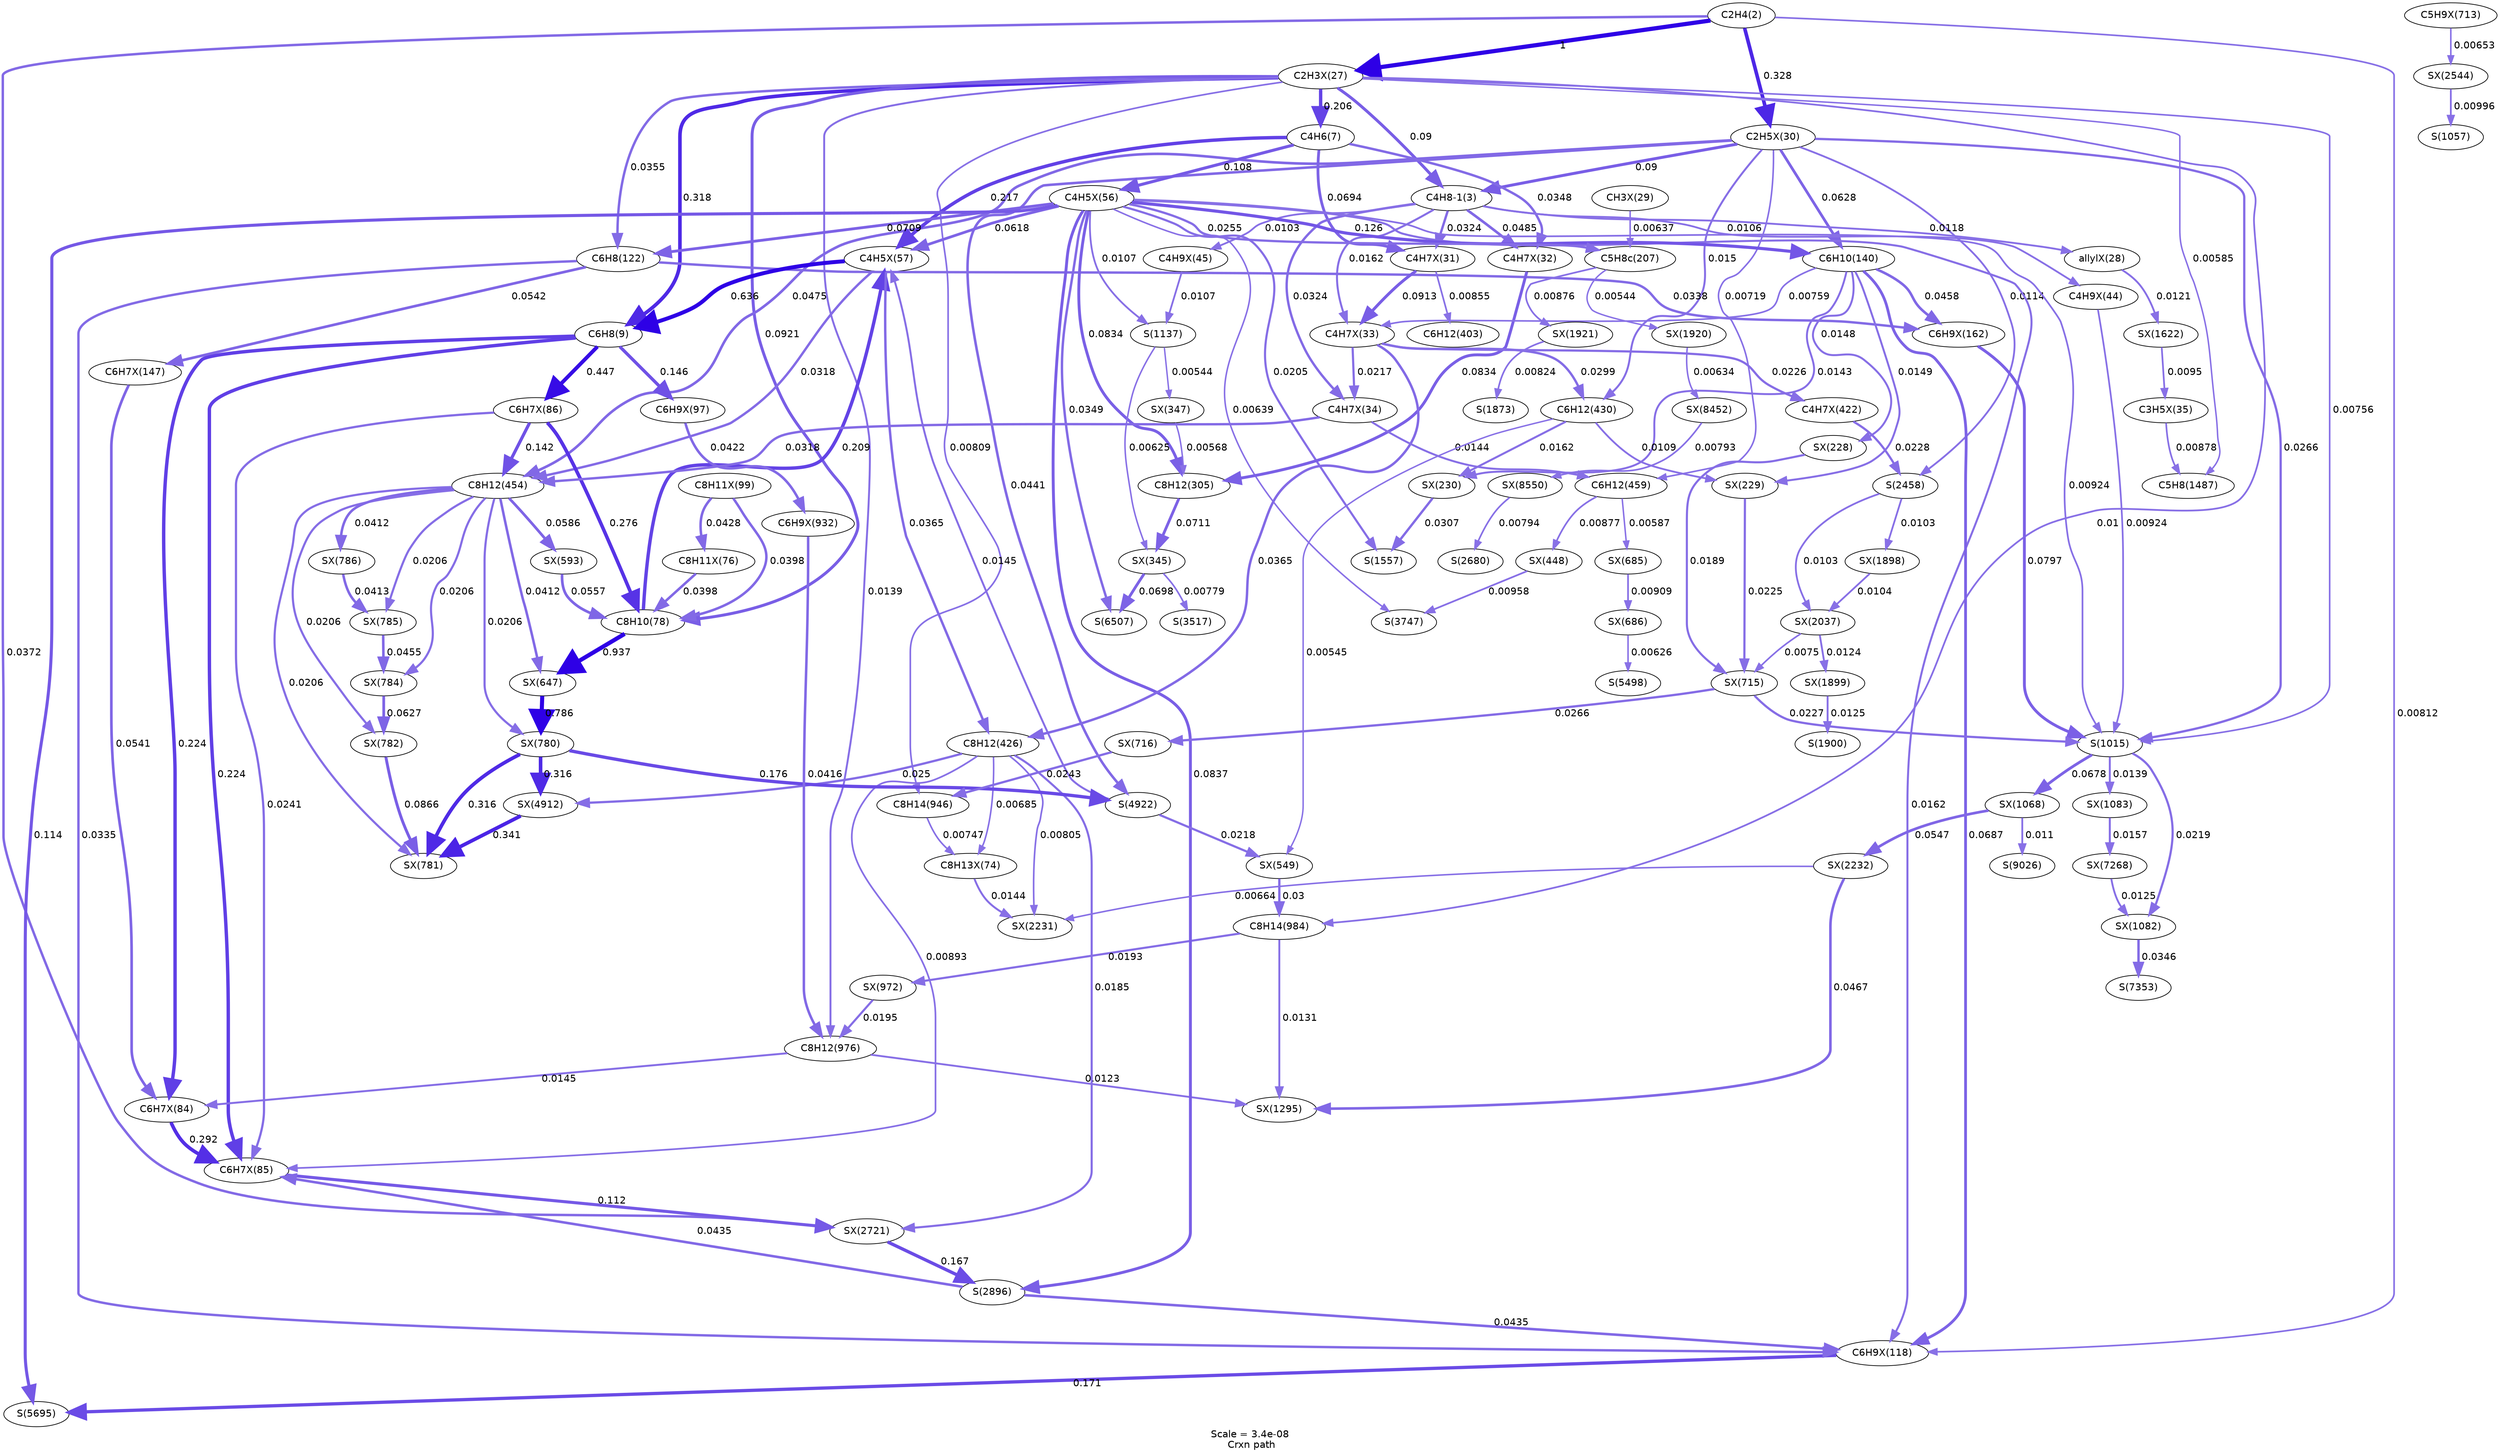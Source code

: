 digraph reaction_paths {
center=1;
s5 -> s70[fontname="Helvetica", style="setlinewidth(6)", arrowsize=3, color="0.7, 1.5, 0.9"
, label=" 1"];
s5 -> s73[fontname="Helvetica", style="setlinewidth(5.16)", arrowsize=2.58, color="0.7, 0.828, 0.9"
, label=" 0.328"];
s5 -> s157[fontname="Helvetica", style="setlinewidth(3.51)", arrowsize=1.76, color="0.7, 0.537, 0.9"
, label=" 0.0372"];
s5 -> s97[fontname="Helvetica", style="setlinewidth(2.37)", arrowsize=1.18, color="0.7, 0.508, 0.9"
, label=" 0.00812"];
s70 -> s8[fontname="Helvetica", style="setlinewidth(4.81)", arrowsize=2.4, color="0.7, 0.706, 0.9"
, label=" 0.206"];
s70 -> s9[fontname="Helvetica", style="setlinewidth(5.14)", arrowsize=2.57, color="0.7, 0.818, 0.9"
, label=" 0.318"];
s70 -> s6[fontname="Helvetica", style="setlinewidth(4.18)", arrowsize=2.09, color="0.7, 0.59, 0.9"
, label=" 0.09"];
s70 -> s12[fontname="Helvetica", style="setlinewidth(3.48)", arrowsize=1.74, color="0.7, 0.535, 0.9"
, label=" 0.0355"];
s70 -> s11[fontname="Helvetica", style="setlinewidth(4.2)", arrowsize=2.1, color="0.7, 0.592, 0.9"
, label=" 0.0921"];
s70 -> s32[fontname="Helvetica", style="setlinewidth(2.31)", arrowsize=1.16, color="0.7, 0.508, 0.9"
, label=" 0.00756"];
s70 -> s30[fontname="Helvetica", style="setlinewidth(2.77)", arrowsize=1.38, color="0.7, 0.514, 0.9"
, label=" 0.0139"];
s70 -> s29[fontname="Helvetica", style="setlinewidth(2.36)", arrowsize=1.18, color="0.7, 0.508, 0.9"
, label=" 0.00809"];
s70 -> s31[fontname="Helvetica", style="setlinewidth(2.52)", arrowsize=1.26, color="0.7, 0.51, 0.9"
, label=" 0.01"];
s70 -> s38[fontname="Helvetica", style="setlinewidth(2.12)", arrowsize=1.06, color="0.7, 0.506, 0.9"
, label=" 0.00585"];
s8 -> s86[fontname="Helvetica", style="setlinewidth(4.85)", arrowsize=2.42, color="0.7, 0.717, 0.9"
, label=" 0.217"];
s8 -> s85[fontname="Helvetica", style="setlinewidth(4.32)", arrowsize=2.16, color="0.7, 0.608, 0.9"
, label=" 0.108"];
s8 -> s75[fontname="Helvetica", style="setlinewidth(3.46)", arrowsize=1.73, color="0.7, 0.535, 0.9"
, label=" 0.0348"];
s8 -> s74[fontname="Helvetica", style="setlinewidth(3.99)", arrowsize=1.99, color="0.7, 0.569, 0.9"
, label=" 0.0694"];
s86 -> s9[fontname="Helvetica", style="setlinewidth(5.66)", arrowsize=2.83, color="0.7, 1.14, 0.9"
, label=" 0.636"];
s85 -> s86[fontname="Helvetica", style="setlinewidth(3.9)", arrowsize=1.95, color="0.7, 0.562, 0.9"
, label=" 0.0618"];
s11 -> s86[fontname="Helvetica", style="setlinewidth(4.82)", arrowsize=2.41, color="0.7, 0.709, 0.9"
, label=" 0.209"];
s86 -> s23[fontname="Helvetica", style="setlinewidth(3.4)", arrowsize=1.7, color="0.7, 0.532, 0.9"
, label=" 0.0318"];
s56 -> s86[fontname="Helvetica", style="setlinewidth(2.8)", arrowsize=1.4, color="0.7, 0.515, 0.9"
, label=" 0.0145"];
s86 -> s21[fontname="Helvetica", style="setlinewidth(3.5)", arrowsize=1.75, color="0.7, 0.536, 0.9"
, label=" 0.0365"];
s9 -> s94[fontname="Helvetica", style="setlinewidth(5.39)", arrowsize=2.7, color="0.7, 0.947, 0.9"
, label=" 0.447"];
s9 -> s95[fontname="Helvetica", style="setlinewidth(4.55)", arrowsize=2.27, color="0.7, 0.646, 0.9"
, label=" 0.146"];
s9 -> s93[fontname="Helvetica", style="setlinewidth(4.87)", arrowsize=2.43, color="0.7, 0.724, 0.9"
, label=" 0.224"];
s9 -> s92[fontname="Helvetica", style="setlinewidth(4.87)", arrowsize=2.43, color="0.7, 0.724, 0.9"
, label=" 0.224"];
s85 -> s12[fontname="Helvetica", style="setlinewidth(4)", arrowsize=2, color="0.7, 0.571, 0.9"
, label=" 0.0709"];
s85 -> s15[fontname="Helvetica", style="setlinewidth(4.43)", arrowsize=2.22, color="0.7, 0.626, 0.9"
, label=" 0.126"];
s85 -> s18[fontname="Helvetica", style="setlinewidth(4.13)", arrowsize=2.06, color="0.7, 0.583, 0.9"
, label=" 0.0834"];
s85 -> s32[fontname="Helvetica", style="setlinewidth(2.46)", arrowsize=1.23, color="0.7, 0.509, 0.9"
, label=" 0.00924"];
s85 -> s36[fontname="Helvetica", style="setlinewidth(2.58)", arrowsize=1.29, color="0.7, 0.511, 0.9"
, label=" 0.0107"];
s85 -> s39[fontname="Helvetica", style="setlinewidth(3.06)", arrowsize=1.53, color="0.7, 0.52, 0.9"
, label=" 0.0205"];
s85 -> s17[fontname="Helvetica", style="setlinewidth(3.23)", arrowsize=1.61, color="0.7, 0.525, 0.9"
, label=" 0.0255"];
s85 -> s47[fontname="Helvetica", style="setlinewidth(4.13)", arrowsize=2.06, color="0.7, 0.584, 0.9"
, label=" 0.0837"];
s85 -> s53[fontname="Helvetica", style="setlinewidth(2.19)", arrowsize=1.09, color="0.7, 0.506, 0.9"
, label=" 0.00639"];
s85 -> s97[fontname="Helvetica", style="setlinewidth(2.89)", arrowsize=1.44, color="0.7, 0.516, 0.9"
, label=" 0.0162"];
s85 -> s60[fontname="Helvetica", style="setlinewidth(4.36)", arrowsize=2.18, color="0.7, 0.614, 0.9"
, label=" 0.114"];
s85 -> s63[fontname="Helvetica", style="setlinewidth(3.47)", arrowsize=1.73, color="0.7, 0.535, 0.9"
, label=" 0.0349"];
s73 -> s6[fontname="Helvetica", style="setlinewidth(4.18)", arrowsize=2.09, color="0.7, 0.59, 0.9"
, label=" 0.09"];
s6 -> s75[fontname="Helvetica", style="setlinewidth(3.71)", arrowsize=1.86, color="0.7, 0.548, 0.9"
, label=" 0.0485"];
s6 -> s74[fontname="Helvetica", style="setlinewidth(3.41)", arrowsize=1.71, color="0.7, 0.532, 0.9"
, label=" 0.0324"];
s6 -> s76[fontname="Helvetica", style="setlinewidth(2.89)", arrowsize=1.44, color="0.7, 0.516, 0.9"
, label=" 0.0162"];
s6 -> s77[fontname="Helvetica", style="setlinewidth(3.41)", arrowsize=1.71, color="0.7, 0.532, 0.9"
, label=" 0.0324"];
s6 -> s81[fontname="Helvetica", style="setlinewidth(2.56)", arrowsize=1.28, color="0.7, 0.511, 0.9"
, label=" 0.0106"];
s6 -> s82[fontname="Helvetica", style="setlinewidth(2.55)", arrowsize=1.27, color="0.7, 0.51, 0.9"
, label=" 0.0103"];
s6 -> s71[fontname="Helvetica", style="setlinewidth(2.65)", arrowsize=1.32, color="0.7, 0.512, 0.9"
, label=" 0.0118"];
s73 -> s15[fontname="Helvetica", style="setlinewidth(3.91)", arrowsize=1.96, color="0.7, 0.563, 0.9"
, label=" 0.0628"];
s73 -> s22[fontname="Helvetica", style="setlinewidth(2.83)", arrowsize=1.41, color="0.7, 0.515, 0.9"
, label=" 0.015"];
s73 -> s24[fontname="Helvetica", style="setlinewidth(2.27)", arrowsize=1.14, color="0.7, 0.507, 0.9"
, label=" 0.00719"];
s73 -> s23[fontname="Helvetica", style="setlinewidth(3.7)", arrowsize=1.85, color="0.7, 0.547, 0.9"
, label=" 0.0475"];
s73 -> s32[fontname="Helvetica", style="setlinewidth(3.26)", arrowsize=1.63, color="0.7, 0.527, 0.9"
, label=" 0.0266"];
s73 -> s43[fontname="Helvetica", style="setlinewidth(2.62)", arrowsize=1.31, color="0.7, 0.511, 0.9"
, label=" 0.0114"];
s73 -> s56[fontname="Helvetica", style="setlinewidth(3.64)", arrowsize=1.82, color="0.7, 0.544, 0.9"
, label=" 0.0441"];
s12 -> s101[fontname="Helvetica", style="setlinewidth(3.8)", arrowsize=1.9, color="0.7, 0.554, 0.9"
, label=" 0.0542"];
s12 -> s97[fontname="Helvetica", style="setlinewidth(3.44)", arrowsize=1.72, color="0.7, 0.534, 0.9"
, label=" 0.0335"];
s12 -> s102[fontname="Helvetica", style="setlinewidth(3.44)", arrowsize=1.72, color="0.7, 0.534, 0.9"
, label=" 0.0338"];
s15 -> s76[fontname="Helvetica", style="setlinewidth(2.31)", arrowsize=1.16, color="0.7, 0.508, 0.9"
, label=" 0.00759"];
s15 -> s105[fontname="Helvetica", style="setlinewidth(2.79)", arrowsize=1.4, color="0.7, 0.514, 0.9"
, label=" 0.0143"];
s15 -> s104[fontname="Helvetica", style="setlinewidth(2.82)", arrowsize=1.41, color="0.7, 0.515, 0.9"
, label=" 0.0149"];
s15 -> s103[fontname="Helvetica", style="setlinewidth(2.82)", arrowsize=1.41, color="0.7, 0.515, 0.9"
, label=" 0.0148"];
s15 -> s97[fontname="Helvetica", style="setlinewidth(3.98)", arrowsize=1.99, color="0.7, 0.569, 0.9"
, label=" 0.0687"];
s15 -> s102[fontname="Helvetica", style="setlinewidth(3.67)", arrowsize=1.84, color="0.7, 0.546, 0.9"
, label=" 0.0458"];
s75 -> s18[fontname="Helvetica", style="setlinewidth(4.13)", arrowsize=2.06, color="0.7, 0.583, 0.9"
, label=" 0.0834"];
s107 -> s18[fontname="Helvetica", style="setlinewidth(2.1)", arrowsize=1.05, color="0.7, 0.506, 0.9"
, label=" 0.00568"];
s18 -> s106[fontname="Helvetica", style="setlinewidth(4)", arrowsize=2, color="0.7, 0.571, 0.9"
, label=" 0.0711"];
s74 -> s76[fontname="Helvetica", style="setlinewidth(4.19)", arrowsize=2.1, color="0.7, 0.591, 0.9"
, label=" 0.0913"];
s74 -> s20[fontname="Helvetica", style="setlinewidth(2.4)", arrowsize=1.2, color="0.7, 0.509, 0.9"
, label=" 0.00855"];
s76 -> s77[fontname="Helvetica", style="setlinewidth(3.11)", arrowsize=1.55, color="0.7, 0.522, 0.9"
, label=" 0.0217"];
s76 -> s22[fontname="Helvetica", style="setlinewidth(3.35)", arrowsize=1.68, color="0.7, 0.53, 0.9"
, label=" 0.0299"];
s76 -> s109[fontname="Helvetica", style="setlinewidth(3.14)", arrowsize=1.57, color="0.7, 0.523, 0.9"
, label=" 0.0226"];
s76 -> s21[fontname="Helvetica", style="setlinewidth(3.5)", arrowsize=1.75, color="0.7, 0.536, 0.9"
, label=" 0.0365"];
s77 -> s24[fontname="Helvetica", style="setlinewidth(2.8)", arrowsize=1.4, color="0.7, 0.514, 0.9"
, label=" 0.0144"];
s77 -> s23[fontname="Helvetica", style="setlinewidth(3.4)", arrowsize=1.7, color="0.7, 0.532, 0.9"
, label=" 0.0318"];
s22 -> s105[fontname="Helvetica", style="setlinewidth(2.89)", arrowsize=1.44, color="0.7, 0.516, 0.9"
, label=" 0.0162"];
s22 -> s104[fontname="Helvetica", style="setlinewidth(2.59)", arrowsize=1.29, color="0.7, 0.511, 0.9"
, label=" 0.0109"];
s22 -> s112[fontname="Helvetica", style="setlinewidth(2.06)", arrowsize=1.03, color="0.7, 0.505, 0.9"
, label=" 0.00545"];
s94 -> s11[fontname="Helvetica", style="setlinewidth(5.03)", arrowsize=2.51, color="0.7, 0.776, 0.9"
, label=" 0.276"];
s94 -> s23[fontname="Helvetica", style="setlinewidth(4.53)", arrowsize=2.26, color="0.7, 0.642, 0.9"
, label=" 0.142"];
s94 -> s93[fontname="Helvetica", style="setlinewidth(3.19)", arrowsize=1.59, color="0.7, 0.524, 0.9"
, label=" 0.0241"];
s114 -> s11[fontname="Helvetica", style="setlinewidth(3.82)", arrowsize=1.91, color="0.7, 0.556, 0.9"
, label=" 0.0557"];
s11 -> s115[fontname="Helvetica", style="setlinewidth(5.95)", arrowsize=2.98, color="0.7, 1.44, 0.9"
, label=" 0.937"];
s96 -> s11[fontname="Helvetica", style="setlinewidth(3.57)", arrowsize=1.78, color="0.7, 0.54, 0.9"
, label=" 0.0398"];
s91 -> s11[fontname="Helvetica", style="setlinewidth(3.57)", arrowsize=1.78, color="0.7, 0.54, 0.9"
, label=" 0.0398"];
s24 -> s110[fontname="Helvetica", style="setlinewidth(2.42)", arrowsize=1.21, color="0.7, 0.509, 0.9"
, label=" 0.00877"];
s24 -> s116[fontname="Helvetica", style="setlinewidth(2.12)", arrowsize=1.06, color="0.7, 0.506, 0.9"
, label=" 0.00587"];
s23 -> s114[fontname="Helvetica", style="setlinewidth(3.86)", arrowsize=1.93, color="0.7, 0.559, 0.9"
, label=" 0.0586"];
s23 -> s115[fontname="Helvetica", style="setlinewidth(3.59)", arrowsize=1.8, color="0.7, 0.541, 0.9"
, label=" 0.0412"];
s23 -> s123[fontname="Helvetica", style="setlinewidth(3.07)", arrowsize=1.53, color="0.7, 0.521, 0.9"
, label=" 0.0206"];
s23 -> s124[fontname="Helvetica", style="setlinewidth(3.07)", arrowsize=1.53, color="0.7, 0.521, 0.9"
, label=" 0.0206"];
s23 -> s125[fontname="Helvetica", style="setlinewidth(3.07)", arrowsize=1.53, color="0.7, 0.521, 0.9"
, label=" 0.0206"];
s23 -> s126[fontname="Helvetica", style="setlinewidth(3.07)", arrowsize=1.53, color="0.7, 0.521, 0.9"
, label=" 0.0206"];
s23 -> s127[fontname="Helvetica", style="setlinewidth(3.07)", arrowsize=1.53, color="0.7, 0.521, 0.9"
, label=" 0.0206"];
s23 -> s128[fontname="Helvetica", style="setlinewidth(3.59)", arrowsize=1.8, color="0.7, 0.541, 0.9"
, label=" 0.0412"];
s95 -> s129[fontname="Helvetica", style="setlinewidth(3.61)", arrowsize=1.81, color="0.7, 0.542, 0.9"
, label=" 0.0422"];
s129 -> s30[fontname="Helvetica", style="setlinewidth(3.6)", arrowsize=1.8, color="0.7, 0.542, 0.9"
, label=" 0.0416"];
s81 -> s32[fontname="Helvetica", style="setlinewidth(2.46)", arrowsize=1.23, color="0.7, 0.509, 0.9"
, label=" 0.00924"];
s120 -> s32[fontname="Helvetica", style="setlinewidth(3.14)", arrowsize=1.57, color="0.7, 0.523, 0.9"
, label=" 0.0227"];
s102 -> s32[fontname="Helvetica", style="setlinewidth(4.09)", arrowsize=2.05, color="0.7, 0.58, 0.9"
, label=" 0.0797"];
s32 -> s133[fontname="Helvetica", style="setlinewidth(2.77)", arrowsize=1.39, color="0.7, 0.514, 0.9"
, label=" 0.0139"];
s32 -> s132[fontname="Helvetica", style="setlinewidth(3.12)", arrowsize=1.56, color="0.7, 0.522, 0.9"
, label=" 0.0219"];
s32 -> s131[fontname="Helvetica", style="setlinewidth(3.97)", arrowsize=1.98, color="0.7, 0.568, 0.9"
, label=" 0.0678"];
s82 -> s36[fontname="Helvetica", style="setlinewidth(2.58)", arrowsize=1.29, color="0.7, 0.511, 0.9"
, label=" 0.0107"];
s36 -> s107[fontname="Helvetica", style="setlinewidth(2.06)", arrowsize=1.03, color="0.7, 0.505, 0.9"
, label=" 0.00544"];
s36 -> s106[fontname="Helvetica", style="setlinewidth(2.17)", arrowsize=1.08, color="0.7, 0.506, 0.9"
, label=" 0.00625"];
s30 -> s92[fontname="Helvetica", style="setlinewidth(2.81)", arrowsize=1.4, color="0.7, 0.515, 0.9"
, label=" 0.0145"];
s130 -> s30[fontname="Helvetica", style="setlinewidth(3.03)", arrowsize=1.51, color="0.7, 0.52, 0.9"
, label=" 0.0195"];
s30 -> s135[fontname="Helvetica", style="setlinewidth(2.68)", arrowsize=1.34, color="0.7, 0.512, 0.9"
, label=" 0.0123"];
s72 -> s17[fontname="Helvetica", style="setlinewidth(2.18)", arrowsize=1.09, color="0.7, 0.506, 0.9"
, label=" 0.00637"];
s105 -> s39[fontname="Helvetica", style="setlinewidth(3.37)", arrowsize=1.69, color="0.7, 0.531, 0.9"
, label=" 0.0307"];
s71 -> s137[fontname="Helvetica", style="setlinewidth(2.67)", arrowsize=1.33, color="0.7, 0.512, 0.9"
, label=" 0.0121"];
s137 -> s78[fontname="Helvetica", style="setlinewidth(2.48)", arrowsize=1.24, color="0.7, 0.51, 0.9"
, label=" 0.0095"];
s17 -> s142[fontname="Helvetica", style="setlinewidth(2.42)", arrowsize=1.21, color="0.7, 0.509, 0.9"
, label=" 0.00876"];
s17 -> s141[fontname="Helvetica", style="setlinewidth(2.06)", arrowsize=1.03, color="0.7, 0.505, 0.9"
, label=" 0.00544"];
s78 -> s38[fontname="Helvetica", style="setlinewidth(2.42)", arrowsize=1.21, color="0.7, 0.509, 0.9"
, label=" 0.00878"];
s121 -> s29[fontname="Helvetica", style="setlinewidth(3.19)", arrowsize=1.6, color="0.7, 0.524, 0.9"
, label=" 0.0243"];
s29 -> s89[fontname="Helvetica", style="setlinewidth(2.3)", arrowsize=1.15, color="0.7, 0.507, 0.9"
, label=" 0.00747"];
s104 -> s120[fontname="Helvetica", style="setlinewidth(3.13)", arrowsize=1.57, color="0.7, 0.522, 0.9"
, label=" 0.0225"];
s120 -> s121[fontname="Helvetica", style="setlinewidth(3.26)", arrowsize=1.63, color="0.7, 0.527, 0.9"
, label=" 0.0266"];
s103 -> s120[fontname="Helvetica", style="setlinewidth(3)", arrowsize=1.5, color="0.7, 0.519, 0.9"
, label=" 0.0189"];
s143 -> s120[fontname="Helvetica", style="setlinewidth(2.31)", arrowsize=1.15, color="0.7, 0.507, 0.9"
, label=" 0.0075"];
s109 -> s43[fontname="Helvetica", style="setlinewidth(3.14)", arrowsize=1.57, color="0.7, 0.523, 0.9"
, label=" 0.0228"];
s43 -> s143[fontname="Helvetica", style="setlinewidth(2.55)", arrowsize=1.27, color="0.7, 0.51, 0.9"
, label=" 0.0103"];
s43 -> s139[fontname="Helvetica", style="setlinewidth(2.55)", arrowsize=1.27, color="0.7, 0.51, 0.9"
, label=" 0.0103"];
s92 -> s93[fontname="Helvetica", style="setlinewidth(5.07)", arrowsize=2.54, color="0.7, 0.792, 0.9"
, label=" 0.292"];
s93 -> s157[fontname="Helvetica", style="setlinewidth(4.34)", arrowsize=2.17, color="0.7, 0.612, 0.9"
, label=" 0.112"];
s47 -> s93[fontname="Helvetica", style="setlinewidth(3.63)", arrowsize=1.82, color="0.7, 0.543, 0.9"
, label=" 0.0435"];
s21 -> s93[fontname="Helvetica", style="setlinewidth(2.44)", arrowsize=1.22, color="0.7, 0.509, 0.9"
, label=" 0.00893"];
s101 -> s92[fontname="Helvetica", style="setlinewidth(3.8)", arrowsize=1.9, color="0.7, 0.554, 0.9"
, label=" 0.0541"];
s157 -> s47[fontname="Helvetica", style="setlinewidth(4.65)", arrowsize=2.33, color="0.7, 0.667, 0.9"
, label=" 0.167"];
s21 -> s157[fontname="Helvetica", style="setlinewidth(2.99)", arrowsize=1.49, color="0.7, 0.519, 0.9"
, label=" 0.0185"];
s47 -> s97[fontname="Helvetica", style="setlinewidth(3.63)", arrowsize=1.82, color="0.7, 0.543, 0.9"
, label=" 0.0435"];
s110 -> s53[fontname="Helvetica", style="setlinewidth(2.49)", arrowsize=1.25, color="0.7, 0.51, 0.9"
, label=" 0.00958"];
s112 -> s31[fontname="Helvetica", style="setlinewidth(3.35)", arrowsize=1.68, color="0.7, 0.53, 0.9"
, label=" 0.03"];
s31 -> s130[fontname="Helvetica", style="setlinewidth(3.02)", arrowsize=1.51, color="0.7, 0.519, 0.9"
, label=" 0.0193"];
s31 -> s135[fontname="Helvetica", style="setlinewidth(2.73)", arrowsize=1.36, color="0.7, 0.513, 0.9"
, label=" 0.0131"];
s139 -> s143[fontname="Helvetica", style="setlinewidth(2.55)", arrowsize=1.28, color="0.7, 0.51, 0.9"
, label=" 0.0104"];
s143 -> s140[fontname="Helvetica", style="setlinewidth(2.69)", arrowsize=1.34, color="0.7, 0.512, 0.9"
, label=" 0.0124"];
s140 -> s42[fontname="Helvetica", style="setlinewidth(2.69)", arrowsize=1.34, color="0.7, 0.512, 0.9"
, label=" 0.0125"];
s115 -> s123[fontname="Helvetica", style="setlinewidth(5.82)", arrowsize=2.91, color="0.7, 1.29, 0.9"
, label=" 0.786"];
s123 -> s56[fontname="Helvetica", style="setlinewidth(4.69)", arrowsize=2.35, color="0.7, 0.676, 0.9"
, label=" 0.176"];
s123 -> s124[fontname="Helvetica", style="setlinewidth(5.13)", arrowsize=2.56, color="0.7, 0.816, 0.9"
, label=" 0.316"];
s123 -> s161[fontname="Helvetica", style="setlinewidth(5.13)", arrowsize=2.56, color="0.7, 0.816, 0.9"
, label=" 0.316"];
s56 -> s112[fontname="Helvetica", style="setlinewidth(3.11)", arrowsize=1.56, color="0.7, 0.522, 0.9"
, label=" 0.0218"];
s153 -> s35[fontname="Helvetica", style="setlinewidth(2.52)", arrowsize=1.26, color="0.7, 0.51, 0.9"
, label=" 0.00996"];
s118 -> s153[fontname="Helvetica", style="setlinewidth(2.2)", arrowsize=1.1, color="0.7, 0.507, 0.9"
, label=" 0.00653"];
s116 -> s117[fontname="Helvetica", style="setlinewidth(2.45)", arrowsize=1.23, color="0.7, 0.509, 0.9"
, label=" 0.00909"];
s117 -> s58[fontname="Helvetica", style="setlinewidth(2.17)", arrowsize=1.08, color="0.7, 0.506, 0.9"
, label=" 0.00626"];
s97 -> s60[fontname="Helvetica", style="setlinewidth(4.67)", arrowsize=2.33, color="0.7, 0.671, 0.9"
, label=" 0.171"];
s96 -> s91[fontname="Helvetica", style="setlinewidth(3.62)", arrowsize=1.81, color="0.7, 0.543, 0.9"
, label=" 0.0428"];
s21 -> s161[fontname="Helvetica", style="setlinewidth(3.21)", arrowsize=1.61, color="0.7, 0.525, 0.9"
, label=" 0.025"];
s21 -> s146[fontname="Helvetica", style="setlinewidth(2.36)", arrowsize=1.18, color="0.7, 0.508, 0.9"
, label=" 0.00805"];
s21 -> s89[fontname="Helvetica", style="setlinewidth(2.24)", arrowsize=1.12, color="0.7, 0.507, 0.9"
, label=" 0.00685"];
s133 -> s164[fontname="Helvetica", style="setlinewidth(2.87)", arrowsize=1.43, color="0.7, 0.516, 0.9"
, label=" 0.0157"];
s164 -> s132[fontname="Helvetica", style="setlinewidth(2.69)", arrowsize=1.34, color="0.7, 0.512, 0.9"
, label=" 0.0125"];
s132 -> s65[fontname="Helvetica", style="setlinewidth(3.46)", arrowsize=1.73, color="0.7, 0.535, 0.9"
, label=" 0.0346"];
s106 -> s63[fontname="Helvetica", style="setlinewidth(3.99)", arrowsize=2, color="0.7, 0.57, 0.9"
, label=" 0.0698"];
s106 -> s51[fontname="Helvetica", style="setlinewidth(2.33)", arrowsize=1.17, color="0.7, 0.508, 0.9"
, label=" 0.00779"];
s125 -> s124[fontname="Helvetica", style="setlinewidth(4.15)", arrowsize=2.08, color="0.7, 0.587, 0.9"
, label=" 0.0866"];
s161 -> s124[fontname="Helvetica", style="setlinewidth(5.19)", arrowsize=2.59, color="0.7, 0.841, 0.9"
, label=" 0.341"];
s126 -> s125[fontname="Helvetica", style="setlinewidth(3.91)", arrowsize=1.95, color="0.7, 0.563, 0.9"
, label=" 0.0627"];
s127 -> s126[fontname="Helvetica", style="setlinewidth(3.67)", arrowsize=1.83, color="0.7, 0.546, 0.9"
, label=" 0.0455"];
s128 -> s127[fontname="Helvetica", style="setlinewidth(3.59)", arrowsize=1.8, color="0.7, 0.541, 0.9"
, label=" 0.0413"];
s142 -> s41[fontname="Helvetica", style="setlinewidth(2.38)", arrowsize=1.19, color="0.7, 0.508, 0.9"
, label=" 0.00824"];
s141 -> s167[fontname="Helvetica", style="setlinewidth(2.18)", arrowsize=1.09, color="0.7, 0.506, 0.9"
, label=" 0.00634"];
s167 -> s168[fontname="Helvetica", style="setlinewidth(2.35)", arrowsize=1.17, color="0.7, 0.508, 0.9"
, label=" 0.00793"];
s147 -> s135[fontname="Helvetica", style="setlinewidth(3.69)", arrowsize=1.84, color="0.7, 0.547, 0.9"
, label=" 0.0467"];
s147 -> s146[fontname="Helvetica", style="setlinewidth(2.21)", arrowsize=1.11, color="0.7, 0.507, 0.9"
, label=" 0.00664"];
s131 -> s147[fontname="Helvetica", style="setlinewidth(3.81)", arrowsize=1.9, color="0.7, 0.555, 0.9"
, label=" 0.0547"];
s89 -> s146[fontname="Helvetica", style="setlinewidth(2.8)", arrowsize=1.4, color="0.7, 0.514, 0.9"
, label=" 0.0144"];
s131 -> s66[fontname="Helvetica", style="setlinewidth(2.59)", arrowsize=1.3, color="0.7, 0.511, 0.9"
, label=" 0.011"];
s168 -> s46[fontname="Helvetica", style="setlinewidth(2.35)", arrowsize=1.17, color="0.7, 0.508, 0.9"
, label=" 0.00794"];
s5 [ fontname="Helvetica", label="C2H4(2)"];
s6 [ fontname="Helvetica", label="C4H8-1(3)"];
s8 [ fontname="Helvetica", label="C4H6(7)"];
s9 [ fontname="Helvetica", label="C6H8(9)"];
s11 [ fontname="Helvetica", label="C8H10(78)"];
s12 [ fontname="Helvetica", label="C6H8(122)"];
s15 [ fontname="Helvetica", label="C6H10(140)"];
s17 [ fontname="Helvetica", label="C5H8c(207)"];
s18 [ fontname="Helvetica", label="C8H12(305)"];
s20 [ fontname="Helvetica", label="C6H12(403)"];
s21 [ fontname="Helvetica", label="C8H12(426)"];
s22 [ fontname="Helvetica", label="C6H12(430)"];
s23 [ fontname="Helvetica", label="C8H12(454)"];
s24 [ fontname="Helvetica", label="C6H12(459)"];
s29 [ fontname="Helvetica", label="C8H14(946)"];
s30 [ fontname="Helvetica", label="C8H12(976)"];
s31 [ fontname="Helvetica", label="C8H14(984)"];
s32 [ fontname="Helvetica", label="S(1015)"];
s35 [ fontname="Helvetica", label="S(1057)"];
s36 [ fontname="Helvetica", label="S(1137)"];
s38 [ fontname="Helvetica", label="C5H8(1487)"];
s39 [ fontname="Helvetica", label="S(1557)"];
s41 [ fontname="Helvetica", label="S(1873)"];
s42 [ fontname="Helvetica", label="S(1900)"];
s43 [ fontname="Helvetica", label="S(2458)"];
s46 [ fontname="Helvetica", label="S(2680)"];
s47 [ fontname="Helvetica", label="S(2896)"];
s51 [ fontname="Helvetica", label="S(3517)"];
s53 [ fontname="Helvetica", label="S(3747)"];
s56 [ fontname="Helvetica", label="S(4922)"];
s58 [ fontname="Helvetica", label="S(5498)"];
s60 [ fontname="Helvetica", label="S(5695)"];
s63 [ fontname="Helvetica", label="S(6507)"];
s65 [ fontname="Helvetica", label="S(7353)"];
s66 [ fontname="Helvetica", label="S(9026)"];
s70 [ fontname="Helvetica", label="C2H3X(27)"];
s71 [ fontname="Helvetica", label="allylX(28)"];
s72 [ fontname="Helvetica", label="CH3X(29)"];
s73 [ fontname="Helvetica", label="C2H5X(30)"];
s74 [ fontname="Helvetica", label="C4H7X(31)"];
s75 [ fontname="Helvetica", label="C4H7X(32)"];
s76 [ fontname="Helvetica", label="C4H7X(33)"];
s77 [ fontname="Helvetica", label="C4H7X(34)"];
s78 [ fontname="Helvetica", label="C3H5X(35)"];
s81 [ fontname="Helvetica", label="C4H9X(44)"];
s82 [ fontname="Helvetica", label="C4H9X(45)"];
s85 [ fontname="Helvetica", label="C4H5X(56)"];
s86 [ fontname="Helvetica", label="C4H5X(57)"];
s89 [ fontname="Helvetica", label="C8H13X(74)"];
s91 [ fontname="Helvetica", label="C8H11X(76)"];
s92 [ fontname="Helvetica", label="C6H7X(84)"];
s93 [ fontname="Helvetica", label="C6H7X(85)"];
s94 [ fontname="Helvetica", label="C6H7X(86)"];
s95 [ fontname="Helvetica", label="C6H9X(97)"];
s96 [ fontname="Helvetica", label="C8H11X(99)"];
s97 [ fontname="Helvetica", label="C6H9X(118)"];
s101 [ fontname="Helvetica", label="C6H7X(147)"];
s102 [ fontname="Helvetica", label="C6H9X(162)"];
s103 [ fontname="Helvetica", label="SX(228)"];
s104 [ fontname="Helvetica", label="SX(229)"];
s105 [ fontname="Helvetica", label="SX(230)"];
s106 [ fontname="Helvetica", label="SX(345)"];
s107 [ fontname="Helvetica", label="SX(347)"];
s109 [ fontname="Helvetica", label="C4H7X(422)"];
s110 [ fontname="Helvetica", label="SX(448)"];
s112 [ fontname="Helvetica", label="SX(549)"];
s114 [ fontname="Helvetica", label="SX(593)"];
s115 [ fontname="Helvetica", label="SX(647)"];
s116 [ fontname="Helvetica", label="SX(685)"];
s117 [ fontname="Helvetica", label="SX(686)"];
s118 [ fontname="Helvetica", label="C5H9X(713)"];
s120 [ fontname="Helvetica", label="SX(715)"];
s121 [ fontname="Helvetica", label="SX(716)"];
s123 [ fontname="Helvetica", label="SX(780)"];
s124 [ fontname="Helvetica", label="SX(781)"];
s125 [ fontname="Helvetica", label="SX(782)"];
s126 [ fontname="Helvetica", label="SX(784)"];
s127 [ fontname="Helvetica", label="SX(785)"];
s128 [ fontname="Helvetica", label="SX(786)"];
s129 [ fontname="Helvetica", label="C6H9X(932)"];
s130 [ fontname="Helvetica", label="SX(972)"];
s131 [ fontname="Helvetica", label="SX(1068)"];
s132 [ fontname="Helvetica", label="SX(1082)"];
s133 [ fontname="Helvetica", label="SX(1083)"];
s135 [ fontname="Helvetica", label="SX(1295)"];
s137 [ fontname="Helvetica", label="SX(1622)"];
s139 [ fontname="Helvetica", label="SX(1898)"];
s140 [ fontname="Helvetica", label="SX(1899)"];
s141 [ fontname="Helvetica", label="SX(1920)"];
s142 [ fontname="Helvetica", label="SX(1921)"];
s143 [ fontname="Helvetica", label="SX(2037)"];
s146 [ fontname="Helvetica", label="SX(2231)"];
s147 [ fontname="Helvetica", label="SX(2232)"];
s153 [ fontname="Helvetica", label="SX(2544)"];
s157 [ fontname="Helvetica", label="SX(2721)"];
s161 [ fontname="Helvetica", label="SX(4912)"];
s164 [ fontname="Helvetica", label="SX(7268)"];
s167 [ fontname="Helvetica", label="SX(8452)"];
s168 [ fontname="Helvetica", label="SX(8550)"];
 label = "Scale = 3.4e-08\l Crxn path";
 fontname = "Helvetica";
}
